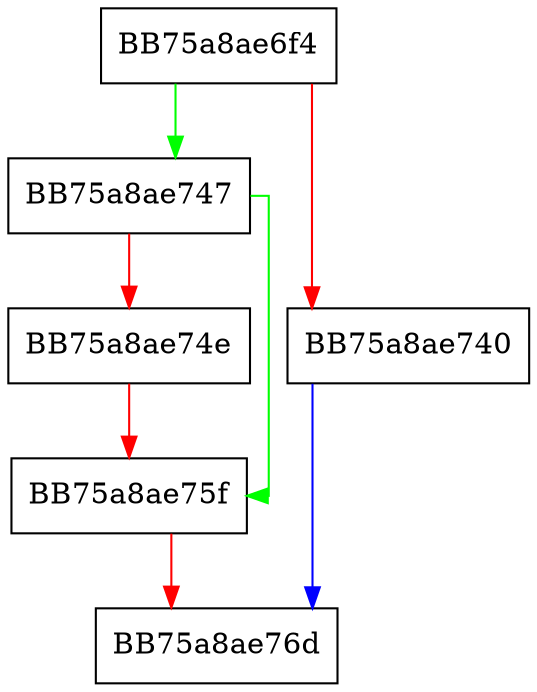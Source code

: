 digraph SandboxExpandEnvironmentStringForUserSession {
  node [shape="box"];
  graph [splines=ortho];
  BB75a8ae6f4 -> BB75a8ae747 [color="green"];
  BB75a8ae6f4 -> BB75a8ae740 [color="red"];
  BB75a8ae740 -> BB75a8ae76d [color="blue"];
  BB75a8ae747 -> BB75a8ae75f [color="green"];
  BB75a8ae747 -> BB75a8ae74e [color="red"];
  BB75a8ae74e -> BB75a8ae75f [color="red"];
  BB75a8ae75f -> BB75a8ae76d [color="red"];
}